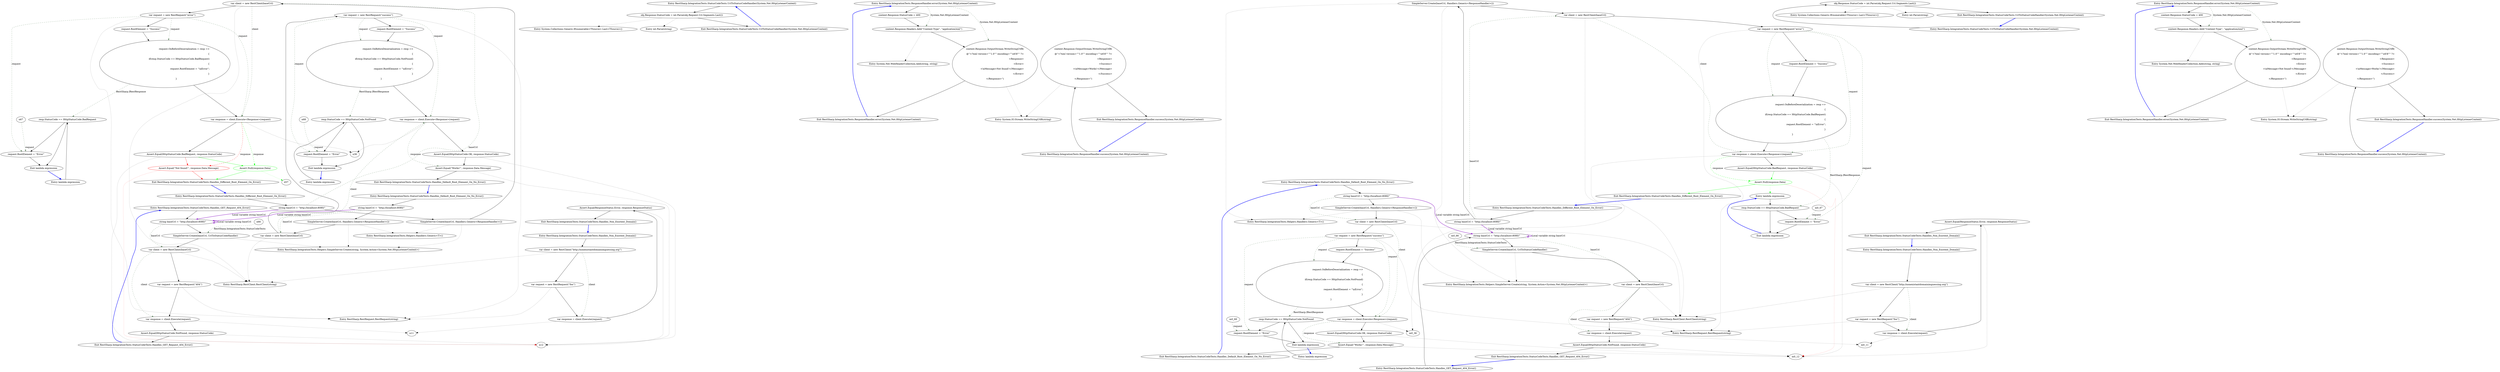 digraph  {
n0 [label="Entry RestSharp.IntegrationTests.StatusCodeTests.Handles_GET_Request_404_Error()", span="10-10"];
n1 [label="string baseUrl = ''http://localhost:8080/''", span="12-12"];
n2 [label="SimpleServer.Create(baseUrl, UrlToStatusCodeHandler)", span="13-13"];
n3 [label="var client = new RestClient(baseUrl)", span="15-15"];
n8 [label="Entry RestSharp.IntegrationTests.Helpers.SimpleServer.Create(string, System.Action<System.Net.HttpListenerContext>)", span="12-12"];
n4 [label="var request = new RestRequest(''404'')", span="16-16"];
n5 [label="var response = client.Execute(request)", span="17-17"];
n9 [label="Entry RestSharp.RestClient.RestClient(string)", span="66-66"];
n10 [label="Entry RestSharp.RestRequest.RestRequest(string)", span="80-80"];
n6 [label="Assert.Equal(HttpStatusCode.NotFound, response.StatusCode)", span="19-19"];
n7 [label="Exit RestSharp.IntegrationTests.StatusCodeTests.Handles_GET_Request_404_Error()", span="10-10"];
n13 [label="Entry RestSharp.IntegrationTests.StatusCodeTests.UrlToStatusCodeHandler(System.Net.HttpListenerContext)", span="23-23"];
n14 [label="obj.Response.StatusCode = int.Parse(obj.Request.Url.Segments.Last())", span="25-25"];
n15 [label="Exit RestSharp.IntegrationTests.StatusCodeTests.UrlToStatusCodeHandler(System.Net.HttpListenerContext)", span="23-23"];
n16 [label="Entry System.Collections.Generic.IEnumerable<TSource>.Last<TSource>()", span="0-0"];
n17 [label="Entry int.Parse(string)", span="0-0"];
n18 [label="Entry RestSharp.IntegrationTests.StatusCodeTests.Handles_Non_Existent_Domain()", span="33-33"];
n19 [label="var client = new RestClient(''http://nonexistantdomainimguessing.org'')", span="35-35"];
n20 [label="var request = new RestRequest(''foo'')", span="36-36"];
n21 [label="var response = client.Execute(request)", span="37-37"];
n22 [label="Assert.Equal(ResponseStatus.Error, response.ResponseStatus)", span="38-38"];
n23 [label="Exit RestSharp.IntegrationTests.StatusCodeTests.Handles_Non_Existent_Domain()", span="33-33"];
n24 [label="Entry RestSharp.IntegrationTests.StatusCodeTests.Handles_Different_Root_Element_On_Error()", span="42-42"];
n25 [label="string baseUrl = ''http://localhost:8080/''", span="44-44"];
n26 [label="SimpleServer.Create(baseUrl, Handlers.Generic<ResponseHandler>())", span="45-45"];
n27 [label="var client = new RestClient(baseUrl)", span="47-47"];
n35 [label="Entry RestSharp.IntegrationTests.Helpers.Handlers.Generic<T>()", span="56-56"];
n28 [label="var request = new RestRequest(''error'')", span="48-48"];
n31 [label="var response = client.Execute<Response>(request)", span="58-58"];
n29 [label="request.RootElement = ''Success''", span="49-49"];
n30 [label="request.OnBeforeDeserialization = resp =>\r\n				{\r\n					if(resp.StatusCode == HttpStatusCode.BadRequest)\r\n					{\r\n						request.RootElement = ''\\nError'';\r\n					}\r\n				}", span="50-56"];
n39 [label="request.RootElement = ''Error''", span="54-54"];
n38 [label="resp.StatusCode == HttpStatusCode.BadRequest", span="52-52"];
n32 [label="Assert.Equal(HttpStatusCode.BadRequest, response.StatusCode)", span="60-60"];
n33 [color=red, community=0, label="Assert.Equal(''Not found!'', response.Data.Message)", span="61-61"];
d33 [color=green, community=0, label="Assert.Null(response.Data)", span="61-61"];
n34 [label="Exit RestSharp.IntegrationTests.StatusCodeTests.Handles_Different_Root_Element_On_Error()", span="42-42"];
n37 [label="Entry lambda expression", span="50-56"];
n40 [label="Exit lambda expression", span="50-56"];
n41 [label="Entry RestSharp.IntegrationTests.StatusCodeTests.Handles_Default_Root_Element_On_No_Error()", span="66-66"];
n42 [label="string baseUrl = ''http://localhost:8080/''", span="68-68"];
n43 [label="SimpleServer.Create(baseUrl, Handlers.Generic<ResponseHandler>())", span="69-69"];
n44 [label="var client = new RestClient(baseUrl)", span="71-71"];
n45 [label="var request = new RestRequest(''success'')", span="72-72"];
n48 [label="var response = client.Execute<Response>(request)", span="82-82"];
n46 [label="request.RootElement = ''Success''", span="73-73"];
n47 [label="request.OnBeforeDeserialization = resp =>\r\n				{\r\n					if(resp.StatusCode == HttpStatusCode.NotFound)\r\n					{\r\n						request.RootElement = ''\\nError'';\r\n					}\r\n				}", span="74-80"];
n54 [label="request.RootElement = ''Error''", span="78-78"];
n53 [label="resp.StatusCode == HttpStatusCode.NotFound", span="76-76"];
n49 [label="Assert.Equal(HttpStatusCode.OK, response.StatusCode)", span="84-84"];
n50 [label="Assert.Equal(''Works!'', response.Data.Message)", span="85-85"];
n51 [label="Exit RestSharp.IntegrationTests.StatusCodeTests.Handles_Default_Root_Element_On_No_Error()", span="66-66"];
n52 [label="Entry lambda expression", span="74-80"];
n55 [label="Exit lambda expression", span="74-80"];
n56 [label="Entry RestSharp.IntegrationTests.ResponseHandler.error(System.Net.HttpListenerContext)", span="92-92"];
n57 [label="context.Response.StatusCode = 400", span="94-94"];
n58 [label="context.Response.Headers.Add(''Content-Type'', ''application/xml'')", span="95-95"];
n59 [label="context.Response.OutputStream.WriteStringUtf8(\r\n@''<?xml version=''''1.0'''' encoding=''''utf-8'''' ?>\r\n<Response>\r\n	<Error>\r\n		<\\nMessage>Not found!</Message>\r\n	</Error>\r\n</Response>'')", span="96-102"];
n61 [label="Entry System.Net.WebHeaderCollection.Add(string, string)", span="0-0"];
n60 [label="Exit RestSharp.IntegrationTests.ResponseHandler.error(System.Net.HttpListenerContext)", span="92-92"];
n62 [label="Entry System.IO.Stream.WriteStringUtf8(string)", span="7-7"];
n63 [label="Entry RestSharp.IntegrationTests.ResponseHandler.success(System.Net.HttpListenerContext)", span="104-104"];
n64 [label="context.Response.OutputStream.WriteStringUtf8(\r\n@''<?xml version=''''1.0'''' encoding=''''utf-8'''' ?>\r\n<Response>\r\n	<Success>\r\n		<\\nMessage>Works!</Message>\r\n	</Success>\r\n</Response>'')", span="106-112"];
n65 [label="Exit RestSharp.IntegrationTests.ResponseHandler.success(System.Net.HttpListenerContext)", span="104-104"];
m0_41 [label="Entry RestSharp.IntegrationTests.StatusCodeTests.Handles_Default_Root_Element_On_No_Error()", span="66-66", cluster="RestSharp.IntegrationTests.StatusCodeTests.Handles_Default_Root_Element_On_No_Error()", file="StatusCodeTests.cs"];
m0_42 [label="string baseUrl = ''http://localhost:8080/''", span="68-68", cluster="RestSharp.IntegrationTests.StatusCodeTests.Handles_Default_Root_Element_On_No_Error()", file="StatusCodeTests.cs"];
m0_43 [label="SimpleServer.Create(baseUrl, Handlers.Generic<ResponseHandler>())", span="69-69", cluster="RestSharp.IntegrationTests.StatusCodeTests.Handles_Default_Root_Element_On_No_Error()", file="StatusCodeTests.cs"];
m0_44 [label="var client = new RestClient(baseUrl)", span="71-71", cluster="RestSharp.IntegrationTests.StatusCodeTests.Handles_Default_Root_Element_On_No_Error()", file="StatusCodeTests.cs"];
m0_45 [label="var request = new RestRequest(''success'')", span="72-72", cluster="RestSharp.IntegrationTests.StatusCodeTests.Handles_Default_Root_Element_On_No_Error()", file="StatusCodeTests.cs"];
m0_48 [label="var response = client.Execute<Response>(request)", span="82-82", cluster="RestSharp.IntegrationTests.StatusCodeTests.Handles_Default_Root_Element_On_No_Error()", file="StatusCodeTests.cs"];
m0_46 [label="request.RootElement = ''Success''", span="73-73", cluster="RestSharp.IntegrationTests.StatusCodeTests.Handles_Default_Root_Element_On_No_Error()", file="StatusCodeTests.cs"];
m0_47 [label="request.OnBeforeDeserialization = resp =>\r\n				{\r\n					if(resp.StatusCode == HttpStatusCode.NotFound)\r\n					{\r\n						request.RootElement = ''\\nError'';\r\n					}\r\n				}", span="74-80", cluster="RestSharp.IntegrationTests.StatusCodeTests.Handles_Default_Root_Element_On_No_Error()", file="StatusCodeTests.cs"];
m0_49 [label="Assert.Equal(HttpStatusCode.OK, response.StatusCode)", span="84-84", cluster="RestSharp.IntegrationTests.StatusCodeTests.Handles_Default_Root_Element_On_No_Error()", file="StatusCodeTests.cs"];
m0_50 [label="Assert.Equal(''Works!'', response.Data.Message)", span="85-85", cluster="RestSharp.IntegrationTests.StatusCodeTests.Handles_Default_Root_Element_On_No_Error()", file="StatusCodeTests.cs"];
m0_51 [label="Exit RestSharp.IntegrationTests.StatusCodeTests.Handles_Default_Root_Element_On_No_Error()", span="66-66", cluster="RestSharp.IntegrationTests.StatusCodeTests.Handles_Default_Root_Element_On_No_Error()", file="StatusCodeTests.cs"];
m0_16 [label="Entry System.Collections.Generic.IEnumerable<TSource>.Last<TSource>()", span="0-0", cluster="System.Collections.Generic.IEnumerable<TSource>.Last<TSource>()", file="StatusCodeTests.cs"];
m0_17 [label="Entry int.Parse(string)", span="0-0", cluster="int.Parse(string)", file="StatusCodeTests.cs"];
m0_35 [label="Entry RestSharp.IntegrationTests.Helpers.Handlers.Generic<T>()", span="56-56", cluster="RestSharp.IntegrationTests.Helpers.Handlers.Generic<T>()", file="StatusCodeTests.cs"];
m0_8 [label="Entry RestSharp.IntegrationTests.Helpers.SimpleServer.Create(string, System.Action<System.Net.HttpListenerContext>)", span="12-12", cluster="RestSharp.IntegrationTests.Helpers.SimpleServer.Create(string, System.Action<System.Net.HttpListenerContext>)", file="StatusCodeTests.cs"];
m0_18 [label="Entry RestSharp.IntegrationTests.StatusCodeTests.Handles_Non_Existent_Domain()", span="33-33", cluster="RestSharp.IntegrationTests.StatusCodeTests.Handles_Non_Existent_Domain()", file="StatusCodeTests.cs"];
m0_19 [label="var client = new RestClient(''http://nonexistantdomainimguessing.org'')", span="35-35", cluster="RestSharp.IntegrationTests.StatusCodeTests.Handles_Non_Existent_Domain()", file="StatusCodeTests.cs"];
m0_20 [label="var request = new RestRequest(''foo'')", span="36-36", cluster="RestSharp.IntegrationTests.StatusCodeTests.Handles_Non_Existent_Domain()", file="StatusCodeTests.cs"];
m0_21 [label="var response = client.Execute(request)", span="37-37", cluster="RestSharp.IntegrationTests.StatusCodeTests.Handles_Non_Existent_Domain()", file="StatusCodeTests.cs"];
m0_22 [label="Assert.Equal(ResponseStatus.Error, response.ResponseStatus)", span="38-38", cluster="RestSharp.IntegrationTests.StatusCodeTests.Handles_Non_Existent_Domain()", file="StatusCodeTests.cs"];
m0_23 [label="Exit RestSharp.IntegrationTests.StatusCodeTests.Handles_Non_Existent_Domain()", span="33-33", cluster="RestSharp.IntegrationTests.StatusCodeTests.Handles_Non_Existent_Domain()", file="StatusCodeTests.cs"];
m0_24 [label="Entry RestSharp.IntegrationTests.StatusCodeTests.Handles_Different_Root_Element_On_Error()", span="42-42", cluster="RestSharp.IntegrationTests.StatusCodeTests.Handles_Different_Root_Element_On_Error()", file="StatusCodeTests.cs"];
m0_25 [label="string baseUrl = ''http://localhost:8080/''", span="44-44", cluster="RestSharp.IntegrationTests.StatusCodeTests.Handles_Different_Root_Element_On_Error()", file="StatusCodeTests.cs"];
m0_26 [label="SimpleServer.Create(baseUrl, Handlers.Generic<ResponseHandler>())", span="45-45", cluster="RestSharp.IntegrationTests.StatusCodeTests.Handles_Different_Root_Element_On_Error()", file="StatusCodeTests.cs"];
m0_27 [label="var client = new RestClient(baseUrl)", span="47-47", cluster="RestSharp.IntegrationTests.StatusCodeTests.Handles_Different_Root_Element_On_Error()", file="StatusCodeTests.cs"];
m0_28 [label="var request = new RestRequest(''error'')", span="48-48", cluster="RestSharp.IntegrationTests.StatusCodeTests.Handles_Different_Root_Element_On_Error()", file="StatusCodeTests.cs"];
m0_31 [label="var response = client.Execute<Response>(request)", span="58-58", cluster="RestSharp.IntegrationTests.StatusCodeTests.Handles_Different_Root_Element_On_Error()", file="StatusCodeTests.cs"];
m0_29 [label="request.RootElement = ''Success''", span="49-49", cluster="RestSharp.IntegrationTests.StatusCodeTests.Handles_Different_Root_Element_On_Error()", file="StatusCodeTests.cs"];
m0_30 [label="request.OnBeforeDeserialization = resp =>\r\n				{\r\n					if(resp.StatusCode == HttpStatusCode.BadRequest)\r\n					{\r\n						request.RootElement = ''\\nError'';\r\n					}\r\n				}", span="50-56", cluster="RestSharp.IntegrationTests.StatusCodeTests.Handles_Different_Root_Element_On_Error()", file="StatusCodeTests.cs"];
m0_32 [label="Assert.Equal(HttpStatusCode.BadRequest, response.StatusCode)", span="60-60", cluster="RestSharp.IntegrationTests.StatusCodeTests.Handles_Different_Root_Element_On_Error()", file="StatusCodeTests.cs"];
m0_33 [color=green, community=0, label="Assert.Null(response.Data)", span="61-61", cluster="RestSharp.IntegrationTests.StatusCodeTests.Handles_Different_Root_Element_On_Error()", file="StatusCodeTests.cs"];
m0_34 [label="Exit RestSharp.IntegrationTests.StatusCodeTests.Handles_Different_Root_Element_On_Error()", span="42-42", cluster="RestSharp.IntegrationTests.StatusCodeTests.Handles_Different_Root_Element_On_Error()", file="StatusCodeTests.cs"];
m0_56 [label="Entry RestSharp.IntegrationTests.ResponseHandler.error(System.Net.HttpListenerContext)", span="92-92", cluster="RestSharp.IntegrationTests.ResponseHandler.error(System.Net.HttpListenerContext)", file="StatusCodeTests.cs"];
m0_57 [label="context.Response.StatusCode = 400", span="94-94", cluster="RestSharp.IntegrationTests.ResponseHandler.error(System.Net.HttpListenerContext)", file="StatusCodeTests.cs"];
m0_58 [label="context.Response.Headers.Add(''Content-Type'', ''application/xml'')", span="95-95", cluster="RestSharp.IntegrationTests.ResponseHandler.error(System.Net.HttpListenerContext)", file="StatusCodeTests.cs"];
m0_59 [label="context.Response.OutputStream.WriteStringUtf8(\r\n@''<?xml version=''''1.0'''' encoding=''''utf-8'''' ?>\r\n<Response>\r\n	<Error>\r\n		<\\nMessage>Not found!</Message>\r\n	</Error>\r\n</Response>'')", span="96-102", cluster="RestSharp.IntegrationTests.ResponseHandler.error(System.Net.HttpListenerContext)", file="StatusCodeTests.cs"];
m0_60 [label="Exit RestSharp.IntegrationTests.ResponseHandler.error(System.Net.HttpListenerContext)", span="92-92", cluster="RestSharp.IntegrationTests.ResponseHandler.error(System.Net.HttpListenerContext)", file="StatusCodeTests.cs"];
m0_62 [label="Entry System.IO.Stream.WriteStringUtf8(string)", span="7-7", cluster="System.IO.Stream.WriteStringUtf8(string)", file="StatusCodeTests.cs"];
m0_10 [label="Entry RestSharp.RestRequest.RestRequest(string)", span="80-80", cluster="RestSharp.RestRequest.RestRequest(string)", file="StatusCodeTests.cs"];
m0_61 [label="Entry System.Net.WebHeaderCollection.Add(string, string)", span="0-0", cluster="System.Net.WebHeaderCollection.Add(string, string)", file="StatusCodeTests.cs"];
m0_0 [label="Entry RestSharp.IntegrationTests.StatusCodeTests.Handles_GET_Request_404_Error()", span="10-10", cluster="RestSharp.IntegrationTests.StatusCodeTests.Handles_GET_Request_404_Error()", file="StatusCodeTests.cs"];
m0_1 [label="string baseUrl = ''http://localhost:8080/''", span="12-12", cluster="RestSharp.IntegrationTests.StatusCodeTests.Handles_GET_Request_404_Error()", file="StatusCodeTests.cs"];
m0_2 [label="SimpleServer.Create(baseUrl, UrlToStatusCodeHandler)", span="13-13", cluster="RestSharp.IntegrationTests.StatusCodeTests.Handles_GET_Request_404_Error()", file="StatusCodeTests.cs"];
m0_3 [label="var client = new RestClient(baseUrl)", span="15-15", cluster="RestSharp.IntegrationTests.StatusCodeTests.Handles_GET_Request_404_Error()", file="StatusCodeTests.cs"];
m0_4 [label="var request = new RestRequest(''404'')", span="16-16", cluster="RestSharp.IntegrationTests.StatusCodeTests.Handles_GET_Request_404_Error()", file="StatusCodeTests.cs"];
m0_5 [label="var response = client.Execute(request)", span="17-17", cluster="RestSharp.IntegrationTests.StatusCodeTests.Handles_GET_Request_404_Error()", file="StatusCodeTests.cs"];
m0_6 [label="Assert.Equal(HttpStatusCode.NotFound, response.StatusCode)", span="19-19", cluster="RestSharp.IntegrationTests.StatusCodeTests.Handles_GET_Request_404_Error()", file="StatusCodeTests.cs"];
m0_7 [label="Exit RestSharp.IntegrationTests.StatusCodeTests.Handles_GET_Request_404_Error()", span="10-10", cluster="RestSharp.IntegrationTests.StatusCodeTests.Handles_GET_Request_404_Error()", file="StatusCodeTests.cs"];
m0_63 [label="Entry RestSharp.IntegrationTests.ResponseHandler.success(System.Net.HttpListenerContext)", span="104-104", cluster="RestSharp.IntegrationTests.ResponseHandler.success(System.Net.HttpListenerContext)", file="StatusCodeTests.cs"];
m0_64 [label="context.Response.OutputStream.WriteStringUtf8(\r\n@''<?xml version=''''1.0'''' encoding=''''utf-8'''' ?>\r\n<Response>\r\n	<Success>\r\n		<\\nMessage>Works!</Message>\r\n	</Success>\r\n</Response>'')", span="106-112", cluster="RestSharp.IntegrationTests.ResponseHandler.success(System.Net.HttpListenerContext)", file="StatusCodeTests.cs"];
m0_65 [label="Exit RestSharp.IntegrationTests.ResponseHandler.success(System.Net.HttpListenerContext)", span="104-104", cluster="RestSharp.IntegrationTests.ResponseHandler.success(System.Net.HttpListenerContext)", file="StatusCodeTests.cs"];
m0_13 [label="Entry RestSharp.IntegrationTests.StatusCodeTests.UrlToStatusCodeHandler(System.Net.HttpListenerContext)", span="23-23", cluster="RestSharp.IntegrationTests.StatusCodeTests.UrlToStatusCodeHandler(System.Net.HttpListenerContext)", file="StatusCodeTests.cs"];
m0_14 [label="obj.Response.StatusCode = int.Parse(obj.Request.Url.Segments.Last())", span="25-25", cluster="RestSharp.IntegrationTests.StatusCodeTests.UrlToStatusCodeHandler(System.Net.HttpListenerContext)", file="StatusCodeTests.cs"];
m0_15 [label="Exit RestSharp.IntegrationTests.StatusCodeTests.UrlToStatusCodeHandler(System.Net.HttpListenerContext)", span="23-23", cluster="RestSharp.IntegrationTests.StatusCodeTests.UrlToStatusCodeHandler(System.Net.HttpListenerContext)", file="StatusCodeTests.cs"];
m0_52 [label="Entry lambda expression", span="74-80", cluster="lambda expression", file="StatusCodeTests.cs"];
m0_39 [label="request.RootElement = ''Error''", span="54-54", cluster="lambda expression", file="StatusCodeTests.cs"];
m0_38 [label="resp.StatusCode == HttpStatusCode.BadRequest", span="52-52", cluster="lambda expression", file="StatusCodeTests.cs"];
m0_37 [label="Entry lambda expression", span="50-56", cluster="lambda expression", file="StatusCodeTests.cs"];
m0_40 [label="Exit lambda expression", span="50-56", cluster="lambda expression", file="StatusCodeTests.cs"];
m0_54 [label="request.RootElement = ''Error''", span="78-78", cluster="lambda expression", file="StatusCodeTests.cs"];
m0_53 [label="resp.StatusCode == HttpStatusCode.NotFound", span="76-76", cluster="lambda expression", file="StatusCodeTests.cs"];
m0_55 [label="Exit lambda expression", span="74-80", cluster="lambda expression", file="StatusCodeTests.cs"];
m0_9 [label="Entry RestSharp.RestClient.RestClient(string)", span="66-66", cluster="RestSharp.RestClient.RestClient(string)", file="StatusCodeTests.cs"];
n11;
n12;
n36;
d37;
n66;
n67;
n68;
m0_36;
m0_12;
m0_11;
m0_66;
m0_67;
m0_68;
n0 -> n1  [key=0, style=solid];
n1 -> n1  [key=3, color=darkorchid, label="Local variable string baseUrl", style=bold];
n1 -> n2  [key=0, style=solid];
n1 -> n3  [key=1, color=darkseagreen4, label=baseUrl, style=dashed];
n2 -> n3  [key=0, style=solid];
n2 -> n8  [key=2, style=dotted];
n3 -> n4  [key=0, style=solid];
n3 -> n5  [key=1, color=darkseagreen4, label=client, style=dashed];
n3 -> n9  [key=2, style=dotted];
n4 -> n5  [key=0, style=solid];
n4 -> n10  [key=2, style=dotted];
n5 -> n6  [key=0, style=solid];
n5 -> n11  [key=2, style=dotted];
n6 -> n7  [key=0, style=solid];
n6 -> n12  [key=2, style=dotted];
n7 -> n0  [key=0, color=blue, style=bold];
n13 -> n14  [key=0, style=solid];
n14 -> n15  [key=0, style=solid];
n14 -> n16  [key=2, style=dotted];
n14 -> n17  [key=2, style=dotted];
n15 -> n13  [key=0, color=blue, style=bold];
n18 -> n19  [key=0, style=solid];
n19 -> n9  [key=2, style=dotted];
n19 -> n20  [key=0, style=solid];
n19 -> n21  [key=1, color=darkseagreen4, label=client, style=dashed];
n20 -> n10  [key=2, style=dotted];
n20 -> n21  [key=0, style=solid];
n21 -> n11  [key=2, style=dotted];
n21 -> n22  [key=0, style=solid];
n22 -> n12  [key=2, style=dotted];
n22 -> n23  [key=0, style=solid];
n23 -> n18  [key=0, color=blue, style=bold];
n24 -> n25  [key=0, style=solid];
n25 -> n1  [key=3, color=darkorchid, label="Local variable string baseUrl", style=bold];
n25 -> n26  [key=0, style=solid];
n25 -> n27  [key=1, color=darkseagreen4, label=baseUrl, style=dashed];
n26 -> n8  [key=2, style=dotted];
n26 -> n27  [key=0, style=solid];
n26 -> n35  [key=2, style=dotted];
n27 -> n9  [key=2, style=dotted];
n27 -> n28  [key=0, style=solid];
n27 -> n31  [key=1, color=darkseagreen4, label=client, style=dashed];
n28 -> n10  [key=2, style=dotted];
n28 -> n29  [key=0, style=solid];
n28 -> n30  [key=1, color=darkseagreen4, label=request, style=dashed];
n28 -> n31  [key=1, color=darkseagreen4, label=request, style=dashed];
n28 -> n39  [key=1, color=darkseagreen4, label=request, style=dashed];
n31 -> n32  [key=0, style=solid];
n31 -> n33  [key=1, color=red, label=response, style=dashed];
n31 -> d33  [key=1, color=green, label=response, style=dashed];
n31 -> n36  [key=2, style=dotted];
n29 -> n30  [key=0, style=solid];
n30 -> n31  [key=0, style=solid];
n30 -> n38  [key=1, color=darkseagreen4, label="RestSharp.IRestResponse", style=dashed];
n39 -> n40  [key=0, style=solid];
n38 -> n39  [key=0, style=solid];
n38 -> n40  [key=0, style=solid];
n32 -> n12  [key=2, style=dotted];
n32 -> n33  [key=0, color=red, style=solid];
n32 -> d33  [key=0, color=green, style=solid];
n33 -> n12  [key=2, color=red, style=dotted];
n33 -> n34  [key=0, color=red, style=solid];
d33 -> n34  [key=0, color=green, style=solid];
d33 -> d37  [key=2, color=green, style=dotted];
n34 -> n24  [key=0, color=blue, style=bold];
n37 -> n38  [key=0, style=solid];
n40 -> n37  [key=0, color=blue, style=bold];
n41 -> n42  [key=0, style=solid];
n42 -> n1  [key=3, color=darkorchid, label="Local variable string baseUrl", style=bold];
n42 -> n43  [key=0, style=solid];
n42 -> n44  [key=1, color=darkseagreen4, label=baseUrl, style=dashed];
n43 -> n8  [key=2, style=dotted];
n43 -> n35  [key=2, style=dotted];
n43 -> n44  [key=0, style=solid];
n44 -> n9  [key=2, style=dotted];
n44 -> n45  [key=0, style=solid];
n44 -> n48  [key=1, color=darkseagreen4, label=client, style=dashed];
n45 -> n10  [key=2, style=dotted];
n45 -> n46  [key=0, style=solid];
n45 -> n47  [key=1, color=darkseagreen4, label=request, style=dashed];
n45 -> n48  [key=1, color=darkseagreen4, label=request, style=dashed];
n45 -> n54  [key=1, color=darkseagreen4, label=request, style=dashed];
n48 -> n36  [key=2, style=dotted];
n48 -> n49  [key=0, style=solid];
n48 -> n50  [key=1, color=darkseagreen4, label=response, style=dashed];
n46 -> n47  [key=0, style=solid];
n47 -> n48  [key=0, style=solid];
n47 -> n53  [key=1, color=darkseagreen4, label="RestSharp.IRestResponse", style=dashed];
n54 -> n55  [key=0, style=solid];
n53 -> n54  [key=0, style=solid];
n53 -> n55  [key=0, style=solid];
n49 -> n12  [key=2, style=dotted];
n49 -> n50  [key=0, style=solid];
n50 -> n12  [key=2, style=dotted];
n50 -> n51  [key=0, style=solid];
n51 -> n41  [key=0, color=blue, style=bold];
n52 -> n53  [key=0, style=solid];
n55 -> n52  [key=0, color=blue, style=bold];
n56 -> n57  [key=0, style=solid];
n56 -> n58  [key=1, color=darkseagreen4, label="System.Net.HttpListenerContext", style=dashed];
n56 -> n59  [key=1, color=darkseagreen4, label="System.Net.HttpListenerContext", style=dashed];
n57 -> n58  [key=0, style=solid];
n58 -> n59  [key=0, style=solid];
n58 -> n61  [key=2, style=dotted];
n59 -> n60  [key=0, style=solid];
n59 -> n62  [key=2, style=dotted];
n60 -> n56  [key=0, color=blue, style=bold];
n63 -> n64  [key=0, style=solid];
n64 -> n62  [key=2, style=dotted];
n64 -> n65  [key=0, style=solid];
n65 -> n63  [key=0, color=blue, style=bold];
m0_41 -> m0_42  [key=0, style=solid];
m0_42 -> m0_1  [key=3, color=darkorchid, label="Local variable string baseUrl", style=bold];
m0_42 -> m0_43  [key=0, style=solid];
m0_42 -> m0_44  [key=1, color=darkseagreen4, label=baseUrl, style=dashed];
m0_43 -> m0_8  [key=2, style=dotted];
m0_43 -> m0_35  [key=2, style=dotted];
m0_43 -> m0_44  [key=0, style=solid];
m0_44 -> m0_9  [key=2, style=dotted];
m0_44 -> m0_45  [key=0, style=solid];
m0_44 -> m0_48  [key=1, color=darkseagreen4, label=client, style=dashed];
m0_45 -> m0_10  [key=2, style=dotted];
m0_45 -> m0_46  [key=0, style=solid];
m0_45 -> m0_47  [key=1, color=darkseagreen4, label=request, style=dashed];
m0_45 -> m0_48  [key=1, color=darkseagreen4, label=request, style=dashed];
m0_45 -> m0_54  [key=1, color=darkseagreen4, label=request, style=dashed];
m0_48 -> m0_36  [key=2, style=dotted];
m0_48 -> m0_49  [key=0, style=solid];
m0_48 -> m0_50  [key=1, color=darkseagreen4, label=response, style=dashed];
m0_46 -> m0_47  [key=0, style=solid];
m0_47 -> m0_48  [key=0, style=solid];
m0_47 -> m0_53  [key=1, color=darkseagreen4, label="RestSharp.IRestResponse", style=dashed];
m0_49 -> m0_12  [key=2, style=dotted];
m0_49 -> m0_50  [key=0, style=solid];
m0_50 -> m0_12  [key=2, style=dotted];
m0_50 -> m0_51  [key=0, style=solid];
m0_51 -> m0_41  [key=0, color=blue, style=bold];
m0_18 -> m0_19  [key=0, style=solid];
m0_19 -> m0_9  [key=2, style=dotted];
m0_19 -> m0_20  [key=0, style=solid];
m0_19 -> m0_21  [key=1, color=darkseagreen4, label=client, style=dashed];
m0_20 -> m0_10  [key=2, style=dotted];
m0_20 -> m0_21  [key=0, style=solid];
m0_21 -> m0_11  [key=2, style=dotted];
m0_21 -> m0_22  [key=0, style=solid];
m0_22 -> m0_12  [key=2, style=dotted];
m0_22 -> m0_23  [key=0, style=solid];
m0_23 -> m0_18  [key=0, color=blue, style=bold];
m0_24 -> m0_25  [key=0, style=solid];
m0_25 -> m0_1  [key=3, color=darkorchid, label="Local variable string baseUrl", style=bold];
m0_25 -> m0_26  [key=0, style=solid];
m0_25 -> m0_27  [key=1, color=darkseagreen4, label=baseUrl, style=dashed];
m0_26 -> m0_8  [key=2, style=dotted];
m0_26 -> m0_27  [key=0, style=solid];
m0_26 -> m0_35  [key=2, style=dotted];
m0_27 -> m0_9  [key=2, style=dotted];
m0_27 -> m0_28  [key=0, style=solid];
m0_27 -> m0_31  [key=1, color=darkseagreen4, label=client, style=dashed];
m0_28 -> m0_10  [key=2, style=dotted];
m0_28 -> m0_29  [key=0, style=solid];
m0_28 -> m0_30  [key=1, color=darkseagreen4, label=request, style=dashed];
m0_28 -> m0_31  [key=1, color=darkseagreen4, label=request, style=dashed];
m0_28 -> m0_39  [key=1, color=darkseagreen4, label=request, style=dashed];
m0_31 -> m0_32  [key=0, style=solid];
m0_31 -> m0_33  [key=1, color=green, label=response, style=dashed];
m0_31 -> m0_36  [key=2, style=dotted];
m0_29 -> m0_30  [key=0, style=solid];
m0_30 -> m0_31  [key=0, style=solid];
m0_30 -> m0_38  [key=1, color=darkseagreen4, label="RestSharp.IRestResponse", style=dashed];
m0_32 -> m0_12  [key=2, style=dotted];
m0_32 -> m0_33  [key=0, color=green, style=solid];
m0_33 -> m0_12  [key=2, color=red, style=dotted];
m0_33 -> m0_34  [key=0, color=green, style=solid];
m0_33 -> m0_37  [key=2, color=green, style=dotted];
m0_34 -> m0_24  [key=0, color=blue, style=bold];
m0_56 -> m0_57  [key=0, style=solid];
m0_56 -> m0_58  [key=1, color=darkseagreen4, label="System.Net.HttpListenerContext", style=dashed];
m0_56 -> m0_59  [key=1, color=darkseagreen4, label="System.Net.HttpListenerContext", style=dashed];
m0_57 -> m0_58  [key=0, style=solid];
m0_58 -> m0_59  [key=0, style=solid];
m0_58 -> m0_61  [key=2, style=dotted];
m0_59 -> m0_60  [key=0, style=solid];
m0_59 -> m0_62  [key=2, style=dotted];
m0_60 -> m0_56  [key=0, color=blue, style=bold];
m0_0 -> m0_1  [key=0, style=solid];
m0_1 -> m0_1  [key=3, color=darkorchid, label="Local variable string baseUrl", style=bold];
m0_1 -> m0_2  [key=0, style=solid];
m0_1 -> m0_3  [key=1, color=darkseagreen4, label=baseUrl, style=dashed];
m0_2 -> m0_3  [key=0, style=solid];
m0_2 -> m0_8  [key=2, style=dotted];
m0_3 -> m0_4  [key=0, style=solid];
m0_3 -> m0_5  [key=1, color=darkseagreen4, label=client, style=dashed];
m0_3 -> m0_9  [key=2, style=dotted];
m0_4 -> m0_5  [key=0, style=solid];
m0_4 -> m0_10  [key=2, style=dotted];
m0_5 -> m0_6  [key=0, style=solid];
m0_5 -> m0_11  [key=2, style=dotted];
m0_6 -> m0_7  [key=0, style=solid];
m0_6 -> m0_12  [key=2, style=dotted];
m0_7 -> m0_0  [key=0, color=blue, style=bold];
m0_63 -> m0_64  [key=0, style=solid];
m0_64 -> m0_62  [key=2, style=dotted];
m0_64 -> m0_65  [key=0, style=solid];
m0_65 -> m0_63  [key=0, color=blue, style=bold];
m0_13 -> m0_14  [key=0, style=solid];
m0_14 -> m0_15  [key=0, style=solid];
m0_14 -> m0_16  [key=2, style=dotted];
m0_14 -> m0_17  [key=2, style=dotted];
m0_15 -> m0_13  [key=0, color=blue, style=bold];
m0_52 -> m0_53  [key=0, style=solid];
m0_39 -> m0_40  [key=0, style=solid];
m0_38 -> m0_39  [key=0, style=solid];
m0_38 -> m0_40  [key=0, style=solid];
m0_37 -> m0_38  [key=0, style=solid];
m0_40 -> m0_37  [key=0, color=blue, style=bold];
m0_54 -> m0_55  [key=0, style=solid];
m0_53 -> m0_54  [key=0, style=solid];
m0_53 -> m0_55  [key=0, style=solid];
m0_55 -> m0_52  [key=0, color=blue, style=bold];
n66 -> n2  [key=1, color=darkseagreen4, label="RestSharp.IntegrationTests.StatusCodeTests", style=dashed];
n67 -> n39  [key=1, color=darkseagreen4, label=request, style=dashed];
n68 -> n54  [key=1, color=darkseagreen4, label=request, style=dashed];
m0_66 -> m0_2  [key=1, color=darkseagreen4, label="RestSharp.IntegrationTests.StatusCodeTests", style=dashed];
m0_67 -> m0_39  [key=1, color=darkseagreen4, label=request, style=dashed];
m0_68 -> m0_54  [key=1, color=darkseagreen4, label=request, style=dashed];
}
